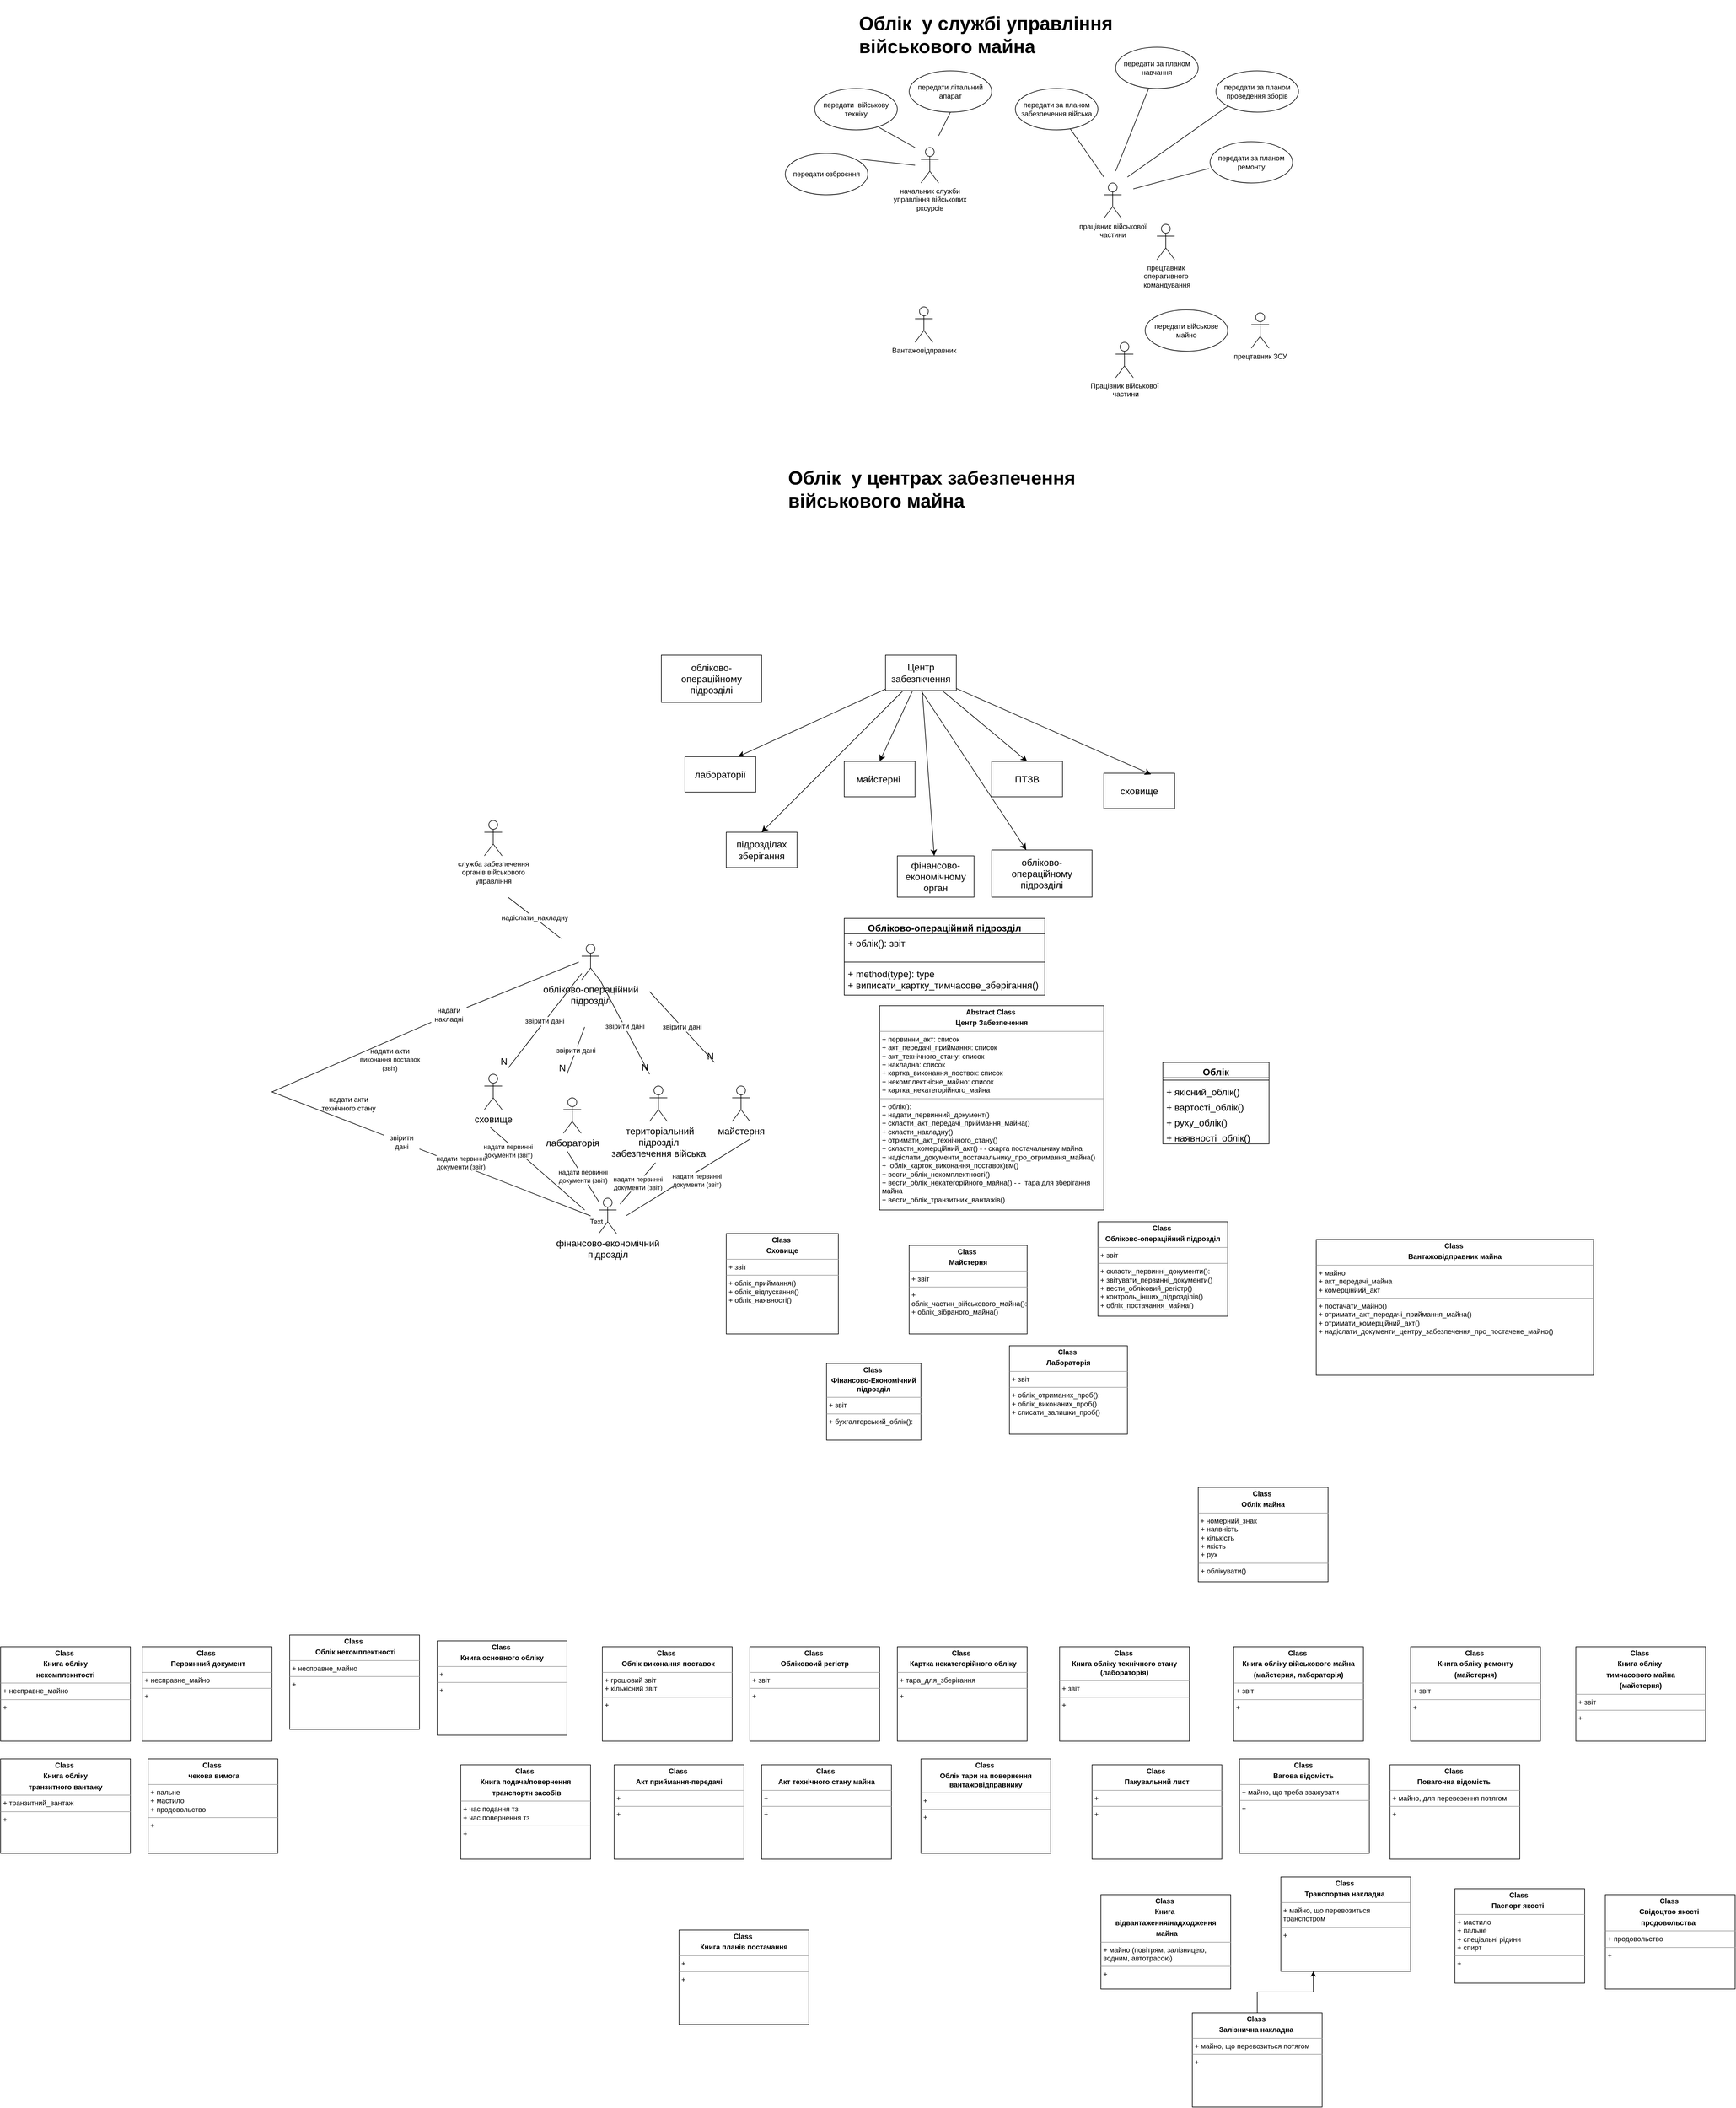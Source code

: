 <mxfile version="22.0.6" type="github">
  <diagram name="Page-1" id="rJfB9M_8x0R6svB4_iCl">
    <mxGraphModel dx="3218" dy="1738" grid="1" gridSize="10" guides="1" tooltips="1" connect="1" arrows="1" fold="1" page="1" pageScale="1" pageWidth="850" pageHeight="1100" math="0" shadow="0">
      <root>
        <mxCell id="0" />
        <mxCell id="1" parent="0" />
        <mxCell id="sNQyNDppOcx34urlBobM-2" value="Вантажовідправник" style="shape=umlActor;verticalLabelPosition=bottom;verticalAlign=top;html=1;" parent="1" vertex="1">
          <mxGeometry x="140" y="490" width="30" height="60" as="geometry" />
        </mxCell>
        <mxCell id="sNQyNDppOcx34urlBobM-3" value="Працівник військової&lt;br&gt;&amp;nbsp;частини" style="shape=umlActor;verticalLabelPosition=bottom;verticalAlign=top;html=1;" parent="1" vertex="1">
          <mxGeometry x="480" y="550" width="30" height="60" as="geometry" />
        </mxCell>
        <mxCell id="sNQyNDppOcx34urlBobM-4" value="прецтавник &lt;br&gt;оперативного&lt;br&gt;&amp;nbsp;командування" style="shape=umlActor;verticalLabelPosition=bottom;verticalAlign=top;html=1;" parent="1" vertex="1">
          <mxGeometry x="550" y="350" width="30" height="60" as="geometry" />
        </mxCell>
        <mxCell id="sNQyNDppOcx34urlBobM-5" value="прецтавник ЗСУ" style="shape=umlActor;verticalLabelPosition=bottom;verticalAlign=top;html=1;" parent="1" vertex="1">
          <mxGeometry x="710" y="500" width="30" height="60" as="geometry" />
        </mxCell>
        <mxCell id="sNQyNDppOcx34urlBobM-10" value="передати військове майно" style="ellipse;whiteSpace=wrap;html=1;" parent="1" vertex="1">
          <mxGeometry x="530" y="495" width="140" height="70" as="geometry" />
        </mxCell>
        <mxCell id="sNQyNDppOcx34urlBobM-23" style="rounded=0;orthogonalLoop=1;jettySize=auto;html=1;endArrow=none;endFill=0;" parent="1" source="sNQyNDppOcx34urlBobM-14" edge="1">
          <mxGeometry relative="1" as="geometry">
            <mxPoint x="460" y="270" as="targetPoint" />
          </mxGeometry>
        </mxCell>
        <mxCell id="sNQyNDppOcx34urlBobM-14" value="передати за планом забезпечення війська" style="ellipse;whiteSpace=wrap;html=1;" parent="1" vertex="1">
          <mxGeometry x="310" y="120" width="140" height="70" as="geometry" />
        </mxCell>
        <mxCell id="sNQyNDppOcx34urlBobM-15" value="начальник служби &lt;br&gt;управління військових&lt;br&gt;&amp;nbsp;рксурсів&amp;nbsp;" style="shape=umlActor;verticalLabelPosition=bottom;verticalAlign=top;html=1;" parent="1" vertex="1">
          <mxGeometry x="150" y="220" width="30" height="60" as="geometry" />
        </mxCell>
        <mxCell id="sNQyNDppOcx34urlBobM-16" value="працівник військової &lt;br&gt;частини" style="shape=umlActor;verticalLabelPosition=bottom;verticalAlign=top;html=1;" parent="1" vertex="1">
          <mxGeometry x="460" y="280" width="30" height="60" as="geometry" />
        </mxCell>
        <mxCell id="sNQyNDppOcx34urlBobM-20" value="передати за планом навчання" style="ellipse;whiteSpace=wrap;html=1;" parent="1" vertex="1">
          <mxGeometry x="480" y="50" width="140" height="70" as="geometry" />
        </mxCell>
        <mxCell id="sNQyNDppOcx34urlBobM-21" value="передати за планом ремонту" style="ellipse;whiteSpace=wrap;html=1;" parent="1" vertex="1">
          <mxGeometry x="640" y="210" width="140" height="70" as="geometry" />
        </mxCell>
        <mxCell id="sNQyNDppOcx34urlBobM-22" value="передати за планом проведення зборів" style="ellipse;whiteSpace=wrap;html=1;" parent="1" vertex="1">
          <mxGeometry x="650" y="90" width="140" height="70" as="geometry" />
        </mxCell>
        <mxCell id="sNQyNDppOcx34urlBobM-24" style="rounded=0;orthogonalLoop=1;jettySize=auto;html=1;endArrow=none;endFill=0;" parent="1" source="sNQyNDppOcx34urlBobM-20" edge="1">
          <mxGeometry relative="1" as="geometry">
            <mxPoint x="480" y="260" as="targetPoint" />
            <mxPoint x="413" y="198" as="sourcePoint" />
          </mxGeometry>
        </mxCell>
        <mxCell id="sNQyNDppOcx34urlBobM-25" style="rounded=0;orthogonalLoop=1;jettySize=auto;html=1;endArrow=none;endFill=0;exitX=0;exitY=1;exitDx=0;exitDy=0;" parent="1" source="sNQyNDppOcx34urlBobM-22" edge="1">
          <mxGeometry relative="1" as="geometry">
            <mxPoint x="500" y="270" as="targetPoint" />
            <mxPoint x="423" y="208" as="sourcePoint" />
          </mxGeometry>
        </mxCell>
        <mxCell id="sNQyNDppOcx34urlBobM-26" style="rounded=0;orthogonalLoop=1;jettySize=auto;html=1;endArrow=none;endFill=0;exitX=-0.014;exitY=0.651;exitDx=0;exitDy=0;exitPerimeter=0;" parent="1" source="sNQyNDppOcx34urlBobM-21" edge="1">
          <mxGeometry relative="1" as="geometry">
            <mxPoint x="510" y="290" as="targetPoint" />
            <mxPoint x="650" y="240" as="sourcePoint" />
          </mxGeometry>
        </mxCell>
        <mxCell id="sNQyNDppOcx34urlBobM-27" value="передати літальний апарат" style="ellipse;whiteSpace=wrap;html=1;" parent="1" vertex="1">
          <mxGeometry x="130" y="90" width="140" height="70" as="geometry" />
        </mxCell>
        <mxCell id="sNQyNDppOcx34urlBobM-28" value="передати озброєння" style="ellipse;whiteSpace=wrap;html=1;" parent="1" vertex="1">
          <mxGeometry x="-80" y="230" width="140" height="70" as="geometry" />
        </mxCell>
        <mxCell id="sNQyNDppOcx34urlBobM-29" value="передати&amp;nbsp; військову техніку" style="ellipse;whiteSpace=wrap;html=1;" parent="1" vertex="1">
          <mxGeometry x="-30" y="120" width="140" height="70" as="geometry" />
        </mxCell>
        <mxCell id="sNQyNDppOcx34urlBobM-30" style="rounded=0;orthogonalLoop=1;jettySize=auto;html=1;endArrow=none;endFill=0;exitX=0.5;exitY=1;exitDx=0;exitDy=0;" parent="1" source="sNQyNDppOcx34urlBobM-27" edge="1">
          <mxGeometry relative="1" as="geometry">
            <mxPoint x="180" y="200" as="targetPoint" />
            <mxPoint x="413" y="198" as="sourcePoint" />
          </mxGeometry>
        </mxCell>
        <mxCell id="sNQyNDppOcx34urlBobM-31" style="rounded=0;orthogonalLoop=1;jettySize=auto;html=1;endArrow=none;endFill=0;exitX=0.774;exitY=0.937;exitDx=0;exitDy=0;exitPerimeter=0;" parent="1" source="sNQyNDppOcx34urlBobM-29" edge="1">
          <mxGeometry relative="1" as="geometry">
            <mxPoint x="140" y="220" as="targetPoint" />
            <mxPoint x="423" y="208" as="sourcePoint" />
          </mxGeometry>
        </mxCell>
        <mxCell id="sNQyNDppOcx34urlBobM-32" style="rounded=0;orthogonalLoop=1;jettySize=auto;html=1;endArrow=none;endFill=0;exitX=0.906;exitY=0.137;exitDx=0;exitDy=0;exitPerimeter=0;" parent="1" source="sNQyNDppOcx34urlBobM-28" edge="1">
          <mxGeometry relative="1" as="geometry">
            <mxPoint x="140" y="250" as="targetPoint" />
            <mxPoint x="413" y="198" as="sourcePoint" />
          </mxGeometry>
        </mxCell>
        <mxCell id="cBnJ-piEGsPkw60Dv5l3-1" value="&lt;h1&gt;&lt;span style=&quot;background-color: initial;&quot;&gt;Облік&amp;nbsp; у службі управління військового майна&lt;/span&gt;&lt;br&gt;&lt;/h1&gt;" style="text;html=1;strokeColor=none;fillColor=none;spacing=5;spacingTop=-20;whiteSpace=wrap;overflow=hidden;rounded=0;fontSize=16;" parent="1" vertex="1">
          <mxGeometry x="40" y="-20" width="540" height="120" as="geometry" />
        </mxCell>
        <mxCell id="cBnJ-piEGsPkw60Dv5l3-2" value="&lt;h1&gt;&lt;span style=&quot;background-color: initial;&quot;&gt;Облік&amp;nbsp; у центрах забезпечення військового майна&lt;/span&gt;&lt;br&gt;&lt;/h1&gt;" style="text;html=1;strokeColor=none;fillColor=none;spacing=5;spacingTop=-20;whiteSpace=wrap;overflow=hidden;rounded=0;fontSize=16;" parent="1" vertex="1">
          <mxGeometry x="-80" y="750" width="540" height="120" as="geometry" />
        </mxCell>
        <mxCell id="cBnJ-piEGsPkw60Dv5l3-15" style="edgeStyle=none;curved=1;rounded=0;orthogonalLoop=1;jettySize=auto;html=1;entryX=0.75;entryY=0;entryDx=0;entryDy=0;fontSize=12;startSize=8;endSize=8;" parent="1" source="cBnJ-piEGsPkw60Dv5l3-4" target="cBnJ-piEGsPkw60Dv5l3-7" edge="1">
          <mxGeometry relative="1" as="geometry" />
        </mxCell>
        <mxCell id="cBnJ-piEGsPkw60Dv5l3-16" style="edgeStyle=none;curved=1;rounded=0;orthogonalLoop=1;jettySize=auto;html=1;entryX=0.5;entryY=0;entryDx=0;entryDy=0;fontSize=12;startSize=8;endSize=8;" parent="1" source="cBnJ-piEGsPkw60Dv5l3-4" target="cBnJ-piEGsPkw60Dv5l3-8" edge="1">
          <mxGeometry relative="1" as="geometry" />
        </mxCell>
        <mxCell id="cBnJ-piEGsPkw60Dv5l3-17" style="edgeStyle=none;curved=1;rounded=0;orthogonalLoop=1;jettySize=auto;html=1;entryX=0.5;entryY=0;entryDx=0;entryDy=0;fontSize=12;startSize=8;endSize=8;" parent="1" source="cBnJ-piEGsPkw60Dv5l3-4" target="cBnJ-piEGsPkw60Dv5l3-11" edge="1">
          <mxGeometry relative="1" as="geometry" />
        </mxCell>
        <mxCell id="cBnJ-piEGsPkw60Dv5l3-19" style="edgeStyle=none;curved=1;rounded=0;orthogonalLoop=1;jettySize=auto;html=1;exitX=0.5;exitY=1;exitDx=0;exitDy=0;fontSize=12;startSize=8;endSize=8;" parent="1" source="cBnJ-piEGsPkw60Dv5l3-4" target="cBnJ-piEGsPkw60Dv5l3-10" edge="1">
          <mxGeometry relative="1" as="geometry" />
        </mxCell>
        <mxCell id="cBnJ-piEGsPkw60Dv5l3-20" style="edgeStyle=none;curved=1;rounded=0;orthogonalLoop=1;jettySize=auto;html=1;fontSize=12;startSize=8;endSize=8;" parent="1" source="cBnJ-piEGsPkw60Dv5l3-4" target="cBnJ-piEGsPkw60Dv5l3-9" edge="1">
          <mxGeometry relative="1" as="geometry" />
        </mxCell>
        <mxCell id="cBnJ-piEGsPkw60Dv5l3-21" style="edgeStyle=none;curved=1;rounded=0;orthogonalLoop=1;jettySize=auto;html=1;entryX=0.5;entryY=0;entryDx=0;entryDy=0;fontSize=12;startSize=8;endSize=8;" parent="1" source="cBnJ-piEGsPkw60Dv5l3-4" target="cBnJ-piEGsPkw60Dv5l3-14" edge="1">
          <mxGeometry relative="1" as="geometry" />
        </mxCell>
        <mxCell id="cBnJ-piEGsPkw60Dv5l3-4" value="Центр забезпкчення" style="rounded=0;whiteSpace=wrap;html=1;fontSize=16;" parent="1" vertex="1">
          <mxGeometry x="90" y="1080" width="120" height="60" as="geometry" />
        </mxCell>
        <mxCell id="cBnJ-piEGsPkw60Dv5l3-5" value="сховище" style="rounded=0;whiteSpace=wrap;html=1;fontSize=16;" parent="1" vertex="1">
          <mxGeometry x="460" y="1280" width="120" height="60" as="geometry" />
        </mxCell>
        <mxCell id="cBnJ-piEGsPkw60Dv5l3-7" value="лабораторії" style="rounded=0;whiteSpace=wrap;html=1;fontSize=16;" parent="1" vertex="1">
          <mxGeometry x="-250" y="1252" width="120" height="60" as="geometry" />
        </mxCell>
        <mxCell id="cBnJ-piEGsPkw60Dv5l3-8" value="майстерні&amp;nbsp;" style="rounded=0;whiteSpace=wrap;html=1;fontSize=16;" parent="1" vertex="1">
          <mxGeometry x="20" y="1260" width="120" height="60" as="geometry" />
        </mxCell>
        <mxCell id="cBnJ-piEGsPkw60Dv5l3-9" value="фінансово-економічному орган" style="rounded=0;whiteSpace=wrap;html=1;fontSize=16;" parent="1" vertex="1">
          <mxGeometry x="110" y="1420" width="130" height="70" as="geometry" />
        </mxCell>
        <mxCell id="cBnJ-piEGsPkw60Dv5l3-10" value="обліково-операційному підрозділі" style="rounded=0;whiteSpace=wrap;html=1;fontSize=16;" parent="1" vertex="1">
          <mxGeometry x="270" y="1410" width="170" height="80" as="geometry" />
        </mxCell>
        <mxCell id="cBnJ-piEGsPkw60Dv5l3-11" value="ПТЗВ" style="rounded=0;whiteSpace=wrap;html=1;fontSize=16;" parent="1" vertex="1">
          <mxGeometry x="270" y="1260" width="120" height="60" as="geometry" />
        </mxCell>
        <mxCell id="cBnJ-piEGsPkw60Dv5l3-14" value="підрозділах зберігання" style="rounded=0;whiteSpace=wrap;html=1;fontSize=16;" parent="1" vertex="1">
          <mxGeometry x="-180" y="1380" width="120" height="60" as="geometry" />
        </mxCell>
        <mxCell id="cBnJ-piEGsPkw60Dv5l3-18" style="edgeStyle=none;curved=1;rounded=0;orthogonalLoop=1;jettySize=auto;html=1;entryX=0.667;entryY=0.033;entryDx=0;entryDy=0;entryPerimeter=0;fontSize=12;startSize=8;endSize=8;" parent="1" source="cBnJ-piEGsPkw60Dv5l3-4" target="cBnJ-piEGsPkw60Dv5l3-5" edge="1">
          <mxGeometry relative="1" as="geometry" />
        </mxCell>
        <mxCell id="cBnJ-piEGsPkw60Dv5l3-22" value="обліково-операційному підрозділі" style="rounded=0;whiteSpace=wrap;html=1;fontSize=16;" parent="1" vertex="1">
          <mxGeometry x="-290" y="1080" width="170" height="80" as="geometry" />
        </mxCell>
        <mxCell id="cBnJ-piEGsPkw60Dv5l3-24" value="обліково-операційний&lt;br&gt;підрозділ" style="shape=umlActor;verticalLabelPosition=bottom;verticalAlign=top;html=1;fontSize=16;" parent="1" vertex="1">
          <mxGeometry x="-425" y="1570" width="30" height="60" as="geometry" />
        </mxCell>
        <mxCell id="cBnJ-piEGsPkw60Dv5l3-26" value="лабораторія" style="shape=umlActor;verticalLabelPosition=bottom;verticalAlign=top;html=1;fontSize=16;" parent="1" vertex="1">
          <mxGeometry x="-456" y="1830" width="30" height="60" as="geometry" />
        </mxCell>
        <mxCell id="cBnJ-piEGsPkw60Dv5l3-27" value="майстерня&lt;br&gt;" style="shape=umlActor;verticalLabelPosition=bottom;verticalAlign=top;html=1;fontSize=16;" parent="1" vertex="1">
          <mxGeometry x="-170" y="1810" width="30" height="60" as="geometry" />
        </mxCell>
        <mxCell id="cBnJ-piEGsPkw60Dv5l3-28" value="сховище&lt;br&gt;" style="shape=umlActor;verticalLabelPosition=bottom;verticalAlign=top;html=1;fontSize=16;" parent="1" vertex="1">
          <mxGeometry x="-590" y="1790" width="30" height="60" as="geometry" />
        </mxCell>
        <mxCell id="cBnJ-piEGsPkw60Dv5l3-29" value="&amp;nbsp;територіальний&lt;br&gt;підрозділ &lt;br&gt;забезпечення війська" style="shape=umlActor;verticalLabelPosition=bottom;verticalAlign=top;html=1;fontSize=16;" parent="1" vertex="1">
          <mxGeometry x="-310" y="1810" width="30" height="60" as="geometry" />
        </mxCell>
        <mxCell id="cBnJ-piEGsPkw60Dv5l3-34" value="звірити дані" style="endArrow=none;html=1;rounded=0;fontSize=12;startSize=8;endSize=8;curved=1;" parent="1" edge="1">
          <mxGeometry relative="1" as="geometry">
            <mxPoint x="-420" y="1710" as="sourcePoint" />
            <mxPoint x="-450" y="1790" as="targetPoint" />
          </mxGeometry>
        </mxCell>
        <mxCell id="cBnJ-piEGsPkw60Dv5l3-35" value="N" style="resizable=0;html=1;whiteSpace=wrap;align=right;verticalAlign=bottom;fontSize=16;" parent="cBnJ-piEGsPkw60Dv5l3-34" connectable="0" vertex="1">
          <mxGeometry x="1" relative="1" as="geometry" />
        </mxCell>
        <mxCell id="cBnJ-piEGsPkw60Dv5l3-37" value="звірити дані" style="endArrow=none;html=1;rounded=0;fontSize=12;startSize=8;endSize=8;curved=1;" parent="1" source="cBnJ-piEGsPkw60Dv5l3-24" edge="1">
          <mxGeometry relative="1" as="geometry">
            <mxPoint x="-410" y="1720" as="sourcePoint" />
            <mxPoint x="-310" y="1790" as="targetPoint" />
          </mxGeometry>
        </mxCell>
        <mxCell id="cBnJ-piEGsPkw60Dv5l3-38" value="N" style="resizable=0;html=1;whiteSpace=wrap;align=right;verticalAlign=bottom;fontSize=16;" parent="cBnJ-piEGsPkw60Dv5l3-37" connectable="0" vertex="1">
          <mxGeometry x="1" relative="1" as="geometry" />
        </mxCell>
        <mxCell id="cBnJ-piEGsPkw60Dv5l3-39" value="звірити дані" style="endArrow=none;html=1;rounded=0;fontSize=12;startSize=8;endSize=8;curved=1;" parent="1" edge="1">
          <mxGeometry relative="1" as="geometry">
            <mxPoint x="-310" y="1650" as="sourcePoint" />
            <mxPoint x="-200" y="1770" as="targetPoint" />
          </mxGeometry>
        </mxCell>
        <mxCell id="cBnJ-piEGsPkw60Dv5l3-40" value="N" style="resizable=0;html=1;whiteSpace=wrap;align=right;verticalAlign=bottom;fontSize=16;" parent="cBnJ-piEGsPkw60Dv5l3-39" connectable="0" vertex="1">
          <mxGeometry x="1" relative="1" as="geometry">
            <mxPoint as="offset" />
          </mxGeometry>
        </mxCell>
        <mxCell id="cBnJ-piEGsPkw60Dv5l3-41" value="звірити дані" style="endArrow=none;html=1;rounded=0;fontSize=12;startSize=8;endSize=8;curved=1;" parent="1" source="cBnJ-piEGsPkw60Dv5l3-24" edge="1">
          <mxGeometry relative="1" as="geometry">
            <mxPoint x="-390" y="1740" as="sourcePoint" />
            <mxPoint x="-550" y="1780" as="targetPoint" />
          </mxGeometry>
        </mxCell>
        <mxCell id="cBnJ-piEGsPkw60Dv5l3-42" value="N" style="resizable=0;html=1;whiteSpace=wrap;align=right;verticalAlign=bottom;fontSize=16;" parent="cBnJ-piEGsPkw60Dv5l3-41" connectable="0" vertex="1">
          <mxGeometry x="1" relative="1" as="geometry" />
        </mxCell>
        <mxCell id="cBnJ-piEGsPkw60Dv5l3-51" value="Обліково-операційний підрозділ" style="swimlane;fontStyle=1;align=center;verticalAlign=top;childLayout=stackLayout;horizontal=1;startSize=26;horizontalStack=0;resizeParent=1;resizeParentMax=0;resizeLast=0;collapsible=1;marginBottom=0;whiteSpace=wrap;html=1;fontSize=16;" parent="1" vertex="1">
          <mxGeometry x="20" y="1526" width="340" height="130" as="geometry" />
        </mxCell>
        <mxCell id="cBnJ-piEGsPkw60Dv5l3-52" value="+ облік(): звіт" style="text;strokeColor=none;fillColor=none;align=left;verticalAlign=top;spacingLeft=4;spacingRight=4;overflow=hidden;rotatable=0;points=[[0,0.5],[1,0.5]];portConstraint=eastwest;whiteSpace=wrap;html=1;fontSize=16;" parent="cBnJ-piEGsPkw60Dv5l3-51" vertex="1">
          <mxGeometry y="26" width="340" height="44" as="geometry" />
        </mxCell>
        <mxCell id="cBnJ-piEGsPkw60Dv5l3-53" value="" style="line;strokeWidth=1;fillColor=none;align=left;verticalAlign=middle;spacingTop=-1;spacingLeft=3;spacingRight=3;rotatable=0;labelPosition=right;points=[];portConstraint=eastwest;strokeColor=inherit;fontSize=16;" parent="cBnJ-piEGsPkw60Dv5l3-51" vertex="1">
          <mxGeometry y="70" width="340" height="8" as="geometry" />
        </mxCell>
        <mxCell id="cBnJ-piEGsPkw60Dv5l3-54" value="+ method(type): type&lt;br&gt;+ виписати_картку_тимчасове_зберігання()" style="text;strokeColor=none;fillColor=none;align=left;verticalAlign=top;spacingLeft=4;spacingRight=4;overflow=hidden;rotatable=0;points=[[0,0.5],[1,0.5]];portConstraint=eastwest;whiteSpace=wrap;html=1;fontSize=16;" parent="cBnJ-piEGsPkw60Dv5l3-51" vertex="1">
          <mxGeometry y="78" width="340" height="52" as="geometry" />
        </mxCell>
        <mxCell id="cBnJ-piEGsPkw60Dv5l3-60" value="Облік" style="swimlane;fontStyle=1;align=center;verticalAlign=top;childLayout=stackLayout;horizontal=1;startSize=26;horizontalStack=0;resizeParent=1;resizeParentMax=0;resizeLast=0;collapsible=1;marginBottom=0;whiteSpace=wrap;html=1;fontSize=16;" parent="1" vertex="1">
          <mxGeometry x="560" y="1770" width="180" height="138" as="geometry" />
        </mxCell>
        <mxCell id="cBnJ-piEGsPkw60Dv5l3-62" value="" style="line;strokeWidth=1;fillColor=none;align=left;verticalAlign=middle;spacingTop=-1;spacingLeft=3;spacingRight=3;rotatable=0;labelPosition=right;points=[];portConstraint=eastwest;strokeColor=inherit;fontSize=16;" parent="cBnJ-piEGsPkw60Dv5l3-60" vertex="1">
          <mxGeometry y="26" width="180" height="8" as="geometry" />
        </mxCell>
        <mxCell id="cBnJ-piEGsPkw60Dv5l3-63" value="+ якісний_облік()" style="text;strokeColor=none;fillColor=none;align=left;verticalAlign=top;spacingLeft=4;spacingRight=4;overflow=hidden;rotatable=0;points=[[0,0.5],[1,0.5]];portConstraint=eastwest;whiteSpace=wrap;html=1;fontSize=16;" parent="cBnJ-piEGsPkw60Dv5l3-60" vertex="1">
          <mxGeometry y="34" width="180" height="26" as="geometry" />
        </mxCell>
        <mxCell id="cBnJ-piEGsPkw60Dv5l3-68" value="+ вартості_облік()&lt;br&gt;" style="text;strokeColor=none;fillColor=none;align=left;verticalAlign=top;spacingLeft=4;spacingRight=4;overflow=hidden;rotatable=0;points=[[0,0.5],[1,0.5]];portConstraint=eastwest;whiteSpace=wrap;html=1;fontSize=16;" parent="cBnJ-piEGsPkw60Dv5l3-60" vertex="1">
          <mxGeometry y="60" width="180" height="26" as="geometry" />
        </mxCell>
        <mxCell id="cBnJ-piEGsPkw60Dv5l3-67" value="+ руху_облік()" style="text;strokeColor=none;fillColor=none;align=left;verticalAlign=top;spacingLeft=4;spacingRight=4;overflow=hidden;rotatable=0;points=[[0,0.5],[1,0.5]];portConstraint=eastwest;whiteSpace=wrap;html=1;fontSize=16;" parent="cBnJ-piEGsPkw60Dv5l3-60" vertex="1">
          <mxGeometry y="86" width="180" height="26" as="geometry" />
        </mxCell>
        <mxCell id="cBnJ-piEGsPkw60Dv5l3-66" value="+ наявності_облік()" style="text;strokeColor=none;fillColor=none;align=left;verticalAlign=top;spacingLeft=4;spacingRight=4;overflow=hidden;rotatable=0;points=[[0,0.5],[1,0.5]];portConstraint=eastwest;whiteSpace=wrap;html=1;fontSize=16;" parent="cBnJ-piEGsPkw60Dv5l3-60" vertex="1">
          <mxGeometry y="112" width="180" height="26" as="geometry" />
        </mxCell>
        <mxCell id="cBnJ-piEGsPkw60Dv5l3-70" value="&lt;p style=&quot;margin:0px;margin-top:4px;text-align:center;&quot;&gt;&lt;b&gt;Abstract Class&amp;nbsp;&lt;/b&gt;&lt;/p&gt;&lt;p style=&quot;margin:0px;margin-top:4px;text-align:center;&quot;&gt;&lt;b&gt;Центр Забезпечення&lt;/b&gt;&lt;/p&gt;&lt;hr size=&quot;1&quot;&gt;&lt;p style=&quot;margin:0px;margin-left:4px;&quot;&gt;+ первинни_акт: список&lt;/p&gt;&lt;p style=&quot;margin:0px;margin-left:4px;&quot;&gt;+ акт_передачі_приймання: список&lt;/p&gt;&lt;p style=&quot;margin:0px;margin-left:4px;&quot;&gt;+ акт_технічного_стану: список&lt;/p&gt;&lt;p style=&quot;margin:0px;margin-left:4px;&quot;&gt;+ накладна: список&lt;/p&gt;&lt;p style=&quot;margin:0px;margin-left:4px;&quot;&gt;+ картка_виконання_поствок: список&lt;/p&gt;&lt;p style=&quot;margin:0px;margin-left:4px;&quot;&gt;+ некомплектнісне_майно: список&lt;/p&gt;&lt;p style=&quot;margin:0px;margin-left:4px;&quot;&gt;+ картка_некатегорійного_майна&lt;/p&gt;&lt;hr size=&quot;1&quot;&gt;&lt;p style=&quot;margin:0px;margin-left:4px;&quot;&gt;+ облік():&amp;nbsp;&lt;/p&gt;&lt;p style=&quot;margin:0px;margin-left:4px;&quot;&gt;+ надати_первинний_документ()&lt;/p&gt;&lt;p style=&quot;margin:0px;margin-left:4px;&quot;&gt;+ скласти_акт_передачі_приймання_майна()&lt;/p&gt;&lt;p style=&quot;margin:0px;margin-left:4px;&quot;&gt;+ скласти_накладну()&lt;/p&gt;&lt;p style=&quot;margin:0px;margin-left:4px;&quot;&gt;+ отримати_акт_технічного_стану()&lt;/p&gt;&lt;p style=&quot;margin:0px;margin-left:4px;&quot;&gt;+ скласти_комерційний_акт() - - скарга постачальнику майна&lt;/p&gt;&lt;p style=&quot;margin:0px;margin-left:4px;&quot;&gt;+ надіслати_документи_постачальнику_про_отримання_майна()&lt;/p&gt;&lt;p style=&quot;margin:0px;margin-left:4px;&quot;&gt;+&amp;nbsp; облік_карток_виконання_поставок)вм()&lt;/p&gt;&lt;p style=&quot;margin:0px;margin-left:4px;&quot;&gt;+ вести_облік_некомплектності()&lt;/p&gt;&lt;p style=&quot;margin:0px;margin-left:4px;&quot;&gt;+ вести_облік_некатегорійного_майна() - -&amp;nbsp; тара для зберігання майна&lt;/p&gt;&lt;p style=&quot;margin:0px;margin-left:4px;&quot;&gt;+ вести_облік_транзитних_вантажів()&lt;/p&gt;" style="verticalAlign=top;align=left;overflow=fill;fontSize=12;fontFamily=Helvetica;html=1;whiteSpace=wrap;" parent="1" vertex="1">
          <mxGeometry x="80" y="1674" width="380" height="346" as="geometry" />
        </mxCell>
        <mxCell id="cBnJ-piEGsPkw60Dv5l3-71" value="&lt;p style=&quot;margin:0px;margin-top:4px;text-align:center;&quot;&gt;&lt;b&gt;Class&amp;nbsp;&lt;/b&gt;&lt;/p&gt;&lt;p style=&quot;margin:0px;margin-top:4px;text-align:center;&quot;&gt;&lt;b&gt;Сховище&lt;/b&gt;&lt;/p&gt;&lt;hr size=&quot;1&quot;&gt;&lt;p style=&quot;margin:0px;margin-left:4px;&quot;&gt;+ звіт&lt;/p&gt;&lt;hr size=&quot;1&quot;&gt;&lt;p style=&quot;margin:0px;margin-left:4px;&quot;&gt;+ облік_приймання()&lt;/p&gt;&lt;p style=&quot;margin:0px;margin-left:4px;&quot;&gt;+ облік_відпускання()&lt;/p&gt;&lt;p style=&quot;margin:0px;margin-left:4px;&quot;&gt;+ облік_наявності()&lt;/p&gt;&lt;p style=&quot;margin:0px;margin-left:4px;&quot;&gt;&lt;br&gt;&lt;/p&gt;" style="verticalAlign=top;align=left;overflow=fill;fontSize=12;fontFamily=Helvetica;html=1;whiteSpace=wrap;" parent="1" vertex="1">
          <mxGeometry x="-180" y="2060" width="190" height="170" as="geometry" />
        </mxCell>
        <mxCell id="cBnJ-piEGsPkw60Dv5l3-73" value="&lt;p style=&quot;margin:0px;margin-top:4px;text-align:center;&quot;&gt;&lt;b&gt;Class&amp;nbsp;&lt;/b&gt;&lt;/p&gt;&lt;p style=&quot;margin:0px;margin-top:4px;text-align:center;&quot;&gt;&lt;b&gt;Обліково-операційний підрозділ&lt;/b&gt;&lt;/p&gt;&lt;hr size=&quot;1&quot;&gt;&lt;p style=&quot;margin:0px;margin-left:4px;&quot;&gt;+ звіт&lt;/p&gt;&lt;hr size=&quot;1&quot;&gt;&lt;p style=&quot;margin:0px;margin-left:4px;&quot;&gt;+ скласти_первинні_документи():&lt;/p&gt;&lt;p style=&quot;margin:0px;margin-left:4px;&quot;&gt;+ звітувати_первинні_документи()&lt;/p&gt;&lt;p style=&quot;margin:0px;margin-left:4px;&quot;&gt;+ вести_обліковий_регістр()&lt;/p&gt;&lt;p style=&quot;margin:0px;margin-left:4px;&quot;&gt;+ контроль_інших_підрозділів()&lt;/p&gt;&lt;p style=&quot;margin:0px;margin-left:4px;&quot;&gt;+ облік_постачання_майна()&lt;/p&gt;" style="verticalAlign=top;align=left;overflow=fill;fontSize=12;fontFamily=Helvetica;html=1;whiteSpace=wrap;" parent="1" vertex="1">
          <mxGeometry x="450" y="2040" width="220" height="160" as="geometry" />
        </mxCell>
        <mxCell id="cBnJ-piEGsPkw60Dv5l3-74" value="&lt;p style=&quot;margin:0px;margin-top:4px;text-align:center;&quot;&gt;&lt;b&gt;Class&amp;nbsp;&lt;/b&gt;&lt;/p&gt;&lt;p style=&quot;margin:0px;margin-top:4px;text-align:center;&quot;&gt;&lt;b&gt;Майстерня&lt;/b&gt;&lt;/p&gt;&lt;hr size=&quot;1&quot;&gt;&lt;p style=&quot;margin:0px;margin-left:4px;&quot;&gt;+ звіт&lt;/p&gt;&lt;hr size=&quot;1&quot;&gt;&lt;p style=&quot;margin:0px;margin-left:4px;&quot;&gt;+ облік_частин_військового_майна():&lt;/p&gt;&lt;p style=&quot;margin:0px;margin-left:4px;&quot;&gt;+ облік_зібраного_майна()&amp;nbsp;&lt;/p&gt;" style="verticalAlign=top;align=left;overflow=fill;fontSize=12;fontFamily=Helvetica;html=1;whiteSpace=wrap;" parent="1" vertex="1">
          <mxGeometry x="130" y="2080" width="200" height="150" as="geometry" />
        </mxCell>
        <mxCell id="kXfQIkeH4Rd3R4F9TOky-1" value="&lt;p style=&quot;margin:0px;margin-top:4px;text-align:center;&quot;&gt;&lt;b&gt;Class&amp;nbsp;&lt;/b&gt;&lt;/p&gt;&lt;p style=&quot;margin:0px;margin-top:4px;text-align:center;&quot;&gt;&lt;b&gt;Фінансово-Економічний підрозділ&lt;/b&gt;&lt;/p&gt;&lt;hr size=&quot;1&quot;&gt;&lt;p style=&quot;margin:0px;margin-left:4px;&quot;&gt;+ звіт&lt;/p&gt;&lt;hr size=&quot;1&quot;&gt;&lt;p style=&quot;margin:0px;margin-left:4px;&quot;&gt;+ бухгалтерський_облік():&amp;nbsp;&lt;/p&gt;" style="verticalAlign=top;align=left;overflow=fill;fontSize=12;fontFamily=Helvetica;html=1;whiteSpace=wrap;" parent="1" vertex="1">
          <mxGeometry x="-10" y="2280" width="160" height="130" as="geometry" />
        </mxCell>
        <mxCell id="kXfQIkeH4Rd3R4F9TOky-2" value="фінансово-економічний &lt;br&gt;підрозділ" style="shape=umlActor;verticalLabelPosition=bottom;verticalAlign=top;html=1;fontSize=16;" parent="1" vertex="1">
          <mxGeometry x="-396" y="2000" width="30" height="60" as="geometry" />
        </mxCell>
        <mxCell id="kXfQIkeH4Rd3R4F9TOky-3" value="надати первинні &lt;br&gt;документи (звіт)" style="endArrow=none;html=1;rounded=0;" parent="1" edge="1">
          <mxGeometry x="-0.54" y="-10" width="50" height="50" relative="1" as="geometry">
            <mxPoint x="-580" y="1880" as="sourcePoint" />
            <mxPoint x="-420" y="2020" as="targetPoint" />
            <mxPoint as="offset" />
          </mxGeometry>
        </mxCell>
        <mxCell id="kXfQIkeH4Rd3R4F9TOky-4" value="надати первинні &lt;br&gt;документи (звіт)" style="endArrow=none;html=1;rounded=0;" parent="1" target="kXfQIkeH4Rd3R4F9TOky-2" edge="1">
          <mxGeometry width="50" height="50" relative="1" as="geometry">
            <mxPoint x="-450" y="1920" as="sourcePoint" />
            <mxPoint x="-520" y="1950" as="targetPoint" />
          </mxGeometry>
        </mxCell>
        <mxCell id="kXfQIkeH4Rd3R4F9TOky-6" value="надати первинні &lt;br&gt;документи (звіт)" style="endArrow=none;html=1;rounded=0;" parent="1" edge="1">
          <mxGeometry width="50" height="50" relative="1" as="geometry">
            <mxPoint x="-300" y="1940" as="sourcePoint" />
            <mxPoint x="-360" y="2010" as="targetPoint" />
          </mxGeometry>
        </mxCell>
        <mxCell id="kXfQIkeH4Rd3R4F9TOky-7" value="надати первинні &lt;br&gt;документи (звіт)" style="endArrow=none;html=1;rounded=0;" parent="1" edge="1">
          <mxGeometry x="-0.082" y="12" width="50" height="50" relative="1" as="geometry">
            <mxPoint x="-140" y="1900" as="sourcePoint" />
            <mxPoint x="-350" y="2030" as="targetPoint" />
            <mxPoint as="offset" />
          </mxGeometry>
        </mxCell>
        <mxCell id="kXfQIkeH4Rd3R4F9TOky-8" value="надати первинні &lt;br&gt;документи (звіт)" style="endArrow=none;html=1;rounded=0;" parent="1" source="XQfr6_O-n4RZYs5f4zl_-12" edge="1">
          <mxGeometry x="-0.527" y="4" width="50" height="50" relative="1" as="geometry">
            <mxPoint x="-430" y="1600" as="sourcePoint" />
            <mxPoint x="-410" y="2030" as="targetPoint" />
            <mxPoint as="offset" />
            <Array as="points" />
          </mxGeometry>
        </mxCell>
        <mxCell id="kXfQIkeH4Rd3R4F9TOky-13" value="&lt;p style=&quot;margin:0px;margin-top:4px;text-align:center;&quot;&gt;&lt;b&gt;Class&amp;nbsp;&lt;/b&gt;&lt;/p&gt;&lt;p style=&quot;margin:0px;margin-top:4px;text-align:center;&quot;&gt;&lt;b&gt;Обліковоий регістр&lt;/b&gt;&lt;/p&gt;&lt;hr size=&quot;1&quot;&gt;&lt;p style=&quot;margin:0px;margin-left:4px;&quot;&gt;+ звіт&lt;/p&gt;&lt;hr size=&quot;1&quot;&gt;&lt;p style=&quot;margin:0px;margin-left:4px;&quot;&gt;&lt;span style=&quot;background-color: initial;&quot;&gt;+&lt;/span&gt;&lt;br&gt;&lt;/p&gt;" style="verticalAlign=top;align=left;overflow=fill;fontSize=12;fontFamily=Helvetica;html=1;whiteSpace=wrap;" parent="1" vertex="1">
          <mxGeometry x="-140" y="2760" width="220" height="160" as="geometry" />
        </mxCell>
        <mxCell id="kXfQIkeH4Rd3R4F9TOky-14" value="&lt;p style=&quot;margin:0px;margin-top:4px;text-align:center;&quot;&gt;&lt;b&gt;Class&amp;nbsp;&lt;/b&gt;&lt;/p&gt;&lt;p style=&quot;margin:0px;margin-top:4px;text-align:center;&quot;&gt;&lt;b&gt;Вантажовідправник майна&lt;/b&gt;&lt;/p&gt;&lt;hr size=&quot;1&quot;&gt;&lt;p style=&quot;margin:0px;margin-left:4px;&quot;&gt;+ майно&lt;/p&gt;&lt;p style=&quot;margin:0px;margin-left:4px;&quot;&gt;+ акт_передачі_майна&lt;/p&gt;&lt;p style=&quot;margin:0px;margin-left:4px;&quot;&gt;+ комерцінйий_акт&lt;/p&gt;&lt;hr size=&quot;1&quot;&gt;&lt;p style=&quot;margin:0px;margin-left:4px;&quot;&gt;+ постачати_майно()&lt;/p&gt;&lt;p style=&quot;margin:0px;margin-left:4px;&quot;&gt;+ отримати_акт_передачі_приймання_майна()&lt;/p&gt;&lt;p style=&quot;margin:0px;margin-left:4px;&quot;&gt;+ отримати_комерційний_акт()&lt;/p&gt;&lt;p style=&quot;margin:0px;margin-left:4px;&quot;&gt;+ надіслати_документи_центру_забезпечення_про_постачене_майно()&lt;/p&gt;&lt;p style=&quot;margin:0px;margin-left:4px;&quot;&gt;&lt;br&gt;&lt;/p&gt;" style="verticalAlign=top;align=left;overflow=fill;fontSize=12;fontFamily=Helvetica;html=1;whiteSpace=wrap;" parent="1" vertex="1">
          <mxGeometry x="820" y="2070" width="470" height="230" as="geometry" />
        </mxCell>
        <mxCell id="kXfQIkeH4Rd3R4F9TOky-17" value="&lt;p style=&quot;margin:0px;margin-top:4px;text-align:center;&quot;&gt;&lt;b&gt;Class&amp;nbsp;&lt;/b&gt;&lt;/p&gt;&lt;p style=&quot;margin:0px;margin-top:4px;text-align:center;&quot;&gt;&lt;b&gt;Облік майна&lt;/b&gt;&lt;/p&gt;&lt;hr size=&quot;1&quot;&gt;&amp;nbsp;+ номерний_знак&lt;br&gt;&lt;p style=&quot;margin:0px;margin-left:4px;&quot;&gt;+ наявність&lt;/p&gt;&lt;p style=&quot;margin:0px;margin-left:4px;&quot;&gt;+ кількість&lt;/p&gt;&lt;p style=&quot;margin:0px;margin-left:4px;&quot;&gt;+ якість&lt;/p&gt;&lt;p style=&quot;margin:0px;margin-left:4px;&quot;&gt;+ рух&lt;/p&gt;&lt;hr size=&quot;1&quot;&gt;&lt;p style=&quot;margin:0px;margin-left:4px;&quot;&gt;&lt;span style=&quot;background-color: initial;&quot;&gt;+ облікувати()&lt;/span&gt;&lt;br&gt;&lt;/p&gt;" style="verticalAlign=top;align=left;overflow=fill;fontSize=12;fontFamily=Helvetica;html=1;whiteSpace=wrap;" parent="1" vertex="1">
          <mxGeometry x="620" y="2490" width="220" height="160" as="geometry" />
        </mxCell>
        <mxCell id="kXfQIkeH4Rd3R4F9TOky-19" value="&lt;p style=&quot;margin:0px;margin-top:4px;text-align:center;&quot;&gt;&lt;b&gt;Class&amp;nbsp;&lt;/b&gt;&lt;/p&gt;&lt;p style=&quot;margin:0px;margin-top:4px;text-align:center;&quot;&gt;&lt;b&gt;Книга основного обліку&lt;/b&gt;&lt;/p&gt;&lt;hr size=&quot;1&quot;&gt;&lt;p style=&quot;margin:0px;margin-left:4px;&quot;&gt;+&amp;nbsp;&lt;/p&gt;&lt;hr size=&quot;1&quot;&gt;&lt;p style=&quot;margin:0px;margin-left:4px;&quot;&gt;&lt;span style=&quot;background-color: initial;&quot;&gt;+&lt;/span&gt;&lt;br&gt;&lt;/p&gt;" style="verticalAlign=top;align=left;overflow=fill;fontSize=12;fontFamily=Helvetica;html=1;whiteSpace=wrap;" parent="1" vertex="1">
          <mxGeometry x="-670" y="2750" width="220" height="160" as="geometry" />
        </mxCell>
        <mxCell id="kXfQIkeH4Rd3R4F9TOky-20" value="&lt;p style=&quot;margin:0px;margin-top:4px;text-align:center;&quot;&gt;&lt;b&gt;Class&amp;nbsp;&lt;/b&gt;&lt;/p&gt;&lt;p style=&quot;margin:0px;margin-top:4px;text-align:center;&quot;&gt;&lt;b&gt;Книга обліку військового майна&lt;/b&gt;&lt;/p&gt;&lt;p style=&quot;margin:0px;margin-top:4px;text-align:center;&quot;&gt;&lt;b&gt;(майстерня, лабораторія)&lt;/b&gt;&lt;/p&gt;&lt;hr size=&quot;1&quot;&gt;&lt;p style=&quot;margin:0px;margin-left:4px;&quot;&gt;+ звіт&lt;/p&gt;&lt;hr size=&quot;1&quot;&gt;&lt;p style=&quot;margin:0px;margin-left:4px;&quot;&gt;&lt;span style=&quot;background-color: initial;&quot;&gt;+&lt;/span&gt;&lt;br&gt;&lt;/p&gt;" style="verticalAlign=top;align=left;overflow=fill;fontSize=12;fontFamily=Helvetica;html=1;whiteSpace=wrap;" parent="1" vertex="1">
          <mxGeometry x="680" y="2760" width="220" height="160" as="geometry" />
        </mxCell>
        <mxCell id="kXfQIkeH4Rd3R4F9TOky-21" value="&lt;p style=&quot;margin:0px;margin-top:4px;text-align:center;&quot;&gt;&lt;b&gt;Class&amp;nbsp;&lt;/b&gt;&lt;/p&gt;&lt;p style=&quot;margin:0px;margin-top:4px;text-align:center;&quot;&gt;&lt;b&gt;Книга обліку ремонту&lt;/b&gt;&lt;/p&gt;&lt;p style=&quot;margin:0px;margin-top:4px;text-align:center;&quot;&gt;&lt;b&gt;(майстерня)&lt;/b&gt;&lt;/p&gt;&lt;hr size=&quot;1&quot;&gt;&lt;p style=&quot;margin:0px;margin-left:4px;&quot;&gt;+ звіт&lt;/p&gt;&lt;hr size=&quot;1&quot;&gt;&lt;p style=&quot;margin:0px;margin-left:4px;&quot;&gt;&lt;span style=&quot;background-color: initial;&quot;&gt;+&lt;/span&gt;&lt;br&gt;&lt;/p&gt;" style="verticalAlign=top;align=left;overflow=fill;fontSize=12;fontFamily=Helvetica;html=1;whiteSpace=wrap;" parent="1" vertex="1">
          <mxGeometry x="980" y="2760" width="220" height="160" as="geometry" />
        </mxCell>
        <mxCell id="kXfQIkeH4Rd3R4F9TOky-22" value="&lt;p style=&quot;margin:0px;margin-top:4px;text-align:center;&quot;&gt;&lt;b&gt;Class&amp;nbsp;&lt;/b&gt;&lt;/p&gt;&lt;p style=&quot;margin:0px;margin-top:4px;text-align:center;&quot;&gt;&lt;b&gt;Книга обліку&amp;nbsp;&lt;/b&gt;&lt;/p&gt;&lt;p style=&quot;margin:0px;margin-top:4px;text-align:center;&quot;&gt;&lt;b&gt;тимчасового майна&lt;/b&gt;&lt;/p&gt;&lt;p style=&quot;margin:0px;margin-top:4px;text-align:center;&quot;&gt;&lt;b&gt;(майстерня)&lt;/b&gt;&lt;/p&gt;&lt;hr size=&quot;1&quot;&gt;&lt;p style=&quot;margin:0px;margin-left:4px;&quot;&gt;+ звіт&lt;/p&gt;&lt;hr size=&quot;1&quot;&gt;&lt;p style=&quot;margin:0px;margin-left:4px;&quot;&gt;&lt;span style=&quot;background-color: initial;&quot;&gt;+&lt;/span&gt;&lt;br&gt;&lt;/p&gt;" style="verticalAlign=top;align=left;overflow=fill;fontSize=12;fontFamily=Helvetica;html=1;whiteSpace=wrap;" parent="1" vertex="1">
          <mxGeometry x="1260" y="2760" width="220" height="160" as="geometry" />
        </mxCell>
        <mxCell id="kXfQIkeH4Rd3R4F9TOky-25" value="&lt;p style=&quot;margin:0px;margin-top:4px;text-align:center;&quot;&gt;&lt;b&gt;Class&amp;nbsp;&lt;/b&gt;&lt;/p&gt;&lt;p style=&quot;margin:0px;margin-top:4px;text-align:center;&quot;&gt;&lt;b&gt;Книга обліку технічного стану (лабораторія)&lt;/b&gt;&lt;/p&gt;&lt;hr size=&quot;1&quot;&gt;&lt;p style=&quot;margin:0px;margin-left:4px;&quot;&gt;+ звіт&lt;/p&gt;&lt;hr size=&quot;1&quot;&gt;&lt;p style=&quot;margin:0px;margin-left:4px;&quot;&gt;&lt;span style=&quot;background-color: initial;&quot;&gt;+&lt;/span&gt;&lt;br&gt;&lt;/p&gt;" style="verticalAlign=top;align=left;overflow=fill;fontSize=12;fontFamily=Helvetica;html=1;whiteSpace=wrap;" parent="1" vertex="1">
          <mxGeometry x="385" y="2760" width="220" height="160" as="geometry" />
        </mxCell>
        <mxCell id="XQfr6_O-n4RZYs5f4zl_-1" value="&lt;p style=&quot;margin:0px;margin-top:4px;text-align:center;&quot;&gt;&lt;b&gt;Class&amp;nbsp;&lt;/b&gt;&lt;/p&gt;&lt;p style=&quot;margin:0px;margin-top:4px;text-align:center;&quot;&gt;&lt;b&gt;Лабораторія&lt;/b&gt;&lt;/p&gt;&lt;hr size=&quot;1&quot;&gt;&lt;p style=&quot;margin:0px;margin-left:4px;&quot;&gt;+ звіт&lt;/p&gt;&lt;hr size=&quot;1&quot;&gt;&lt;p style=&quot;margin:0px;margin-left:4px;&quot;&gt;+ облік_отриманих_проб():&lt;/p&gt;&lt;p style=&quot;margin:0px;margin-left:4px;&quot;&gt;+ облік_виконаних_проб()&amp;nbsp;&lt;/p&gt;&lt;p style=&quot;margin:0px;margin-left:4px;&quot;&gt;+ списати_залишки_проб()&lt;/p&gt;" style="verticalAlign=top;align=left;overflow=fill;fontSize=12;fontFamily=Helvetica;html=1;whiteSpace=wrap;" parent="1" vertex="1">
          <mxGeometry x="300" y="2250" width="200" height="150" as="geometry" />
        </mxCell>
        <mxCell id="XQfr6_O-n4RZYs5f4zl_-2" value="&lt;p style=&quot;margin:0px;margin-top:4px;text-align:center;&quot;&gt;&lt;b&gt;Class&amp;nbsp;&lt;/b&gt;&lt;/p&gt;&lt;p style=&quot;margin:0px;margin-top:4px;text-align:center;&quot;&gt;&lt;b&gt;&amp;nbsp;Облік виконання поставок&lt;/b&gt;&lt;/p&gt;&lt;hr size=&quot;1&quot;&gt;&lt;p style=&quot;margin:0px;margin-left:4px;&quot;&gt;+ грошовий звіт&lt;/p&gt;&lt;p style=&quot;margin:0px;margin-left:4px;&quot;&gt;+ кількісний звіт&lt;/p&gt;&lt;hr size=&quot;1&quot;&gt;&lt;p style=&quot;margin:0px;margin-left:4px;&quot;&gt;&lt;span style=&quot;background-color: initial;&quot;&gt;+&lt;/span&gt;&lt;br&gt;&lt;/p&gt;" style="verticalAlign=top;align=left;overflow=fill;fontSize=12;fontFamily=Helvetica;html=1;whiteSpace=wrap;" parent="1" vertex="1">
          <mxGeometry x="-390" y="2760" width="220" height="160" as="geometry" />
        </mxCell>
        <mxCell id="XQfr6_O-n4RZYs5f4zl_-3" value="&lt;p style=&quot;margin:0px;margin-top:4px;text-align:center;&quot;&gt;&lt;b&gt;Class&amp;nbsp;&lt;/b&gt;&lt;/p&gt;&lt;p style=&quot;margin:0px;margin-top:4px;text-align:center;&quot;&gt;&lt;b&gt;&amp;nbsp;Облік некомплектності&lt;/b&gt;&lt;/p&gt;&lt;hr size=&quot;1&quot;&gt;&lt;p style=&quot;margin:0px;margin-left:4px;&quot;&gt;+ несправне_майно&lt;br&gt;&lt;/p&gt;&lt;hr size=&quot;1&quot;&gt;&lt;p style=&quot;margin:0px;margin-left:4px;&quot;&gt;&lt;span style=&quot;background-color: initial;&quot;&gt;+&lt;/span&gt;&lt;br&gt;&lt;/p&gt;" style="verticalAlign=top;align=left;overflow=fill;fontSize=12;fontFamily=Helvetica;html=1;whiteSpace=wrap;" parent="1" vertex="1">
          <mxGeometry x="-920" y="2740" width="220" height="160" as="geometry" />
        </mxCell>
        <mxCell id="XQfr6_O-n4RZYs5f4zl_-5" value="надати акти технічного стану" style="text;html=1;strokeColor=none;fillColor=none;align=center;verticalAlign=middle;whiteSpace=wrap;rounded=0;" parent="1" vertex="1">
          <mxGeometry x="-870" y="1825" width="100" height="30" as="geometry" />
        </mxCell>
        <mxCell id="XQfr6_O-n4RZYs5f4zl_-7" value="" style="endArrow=none;html=1;rounded=0;" parent="1" target="XQfr6_O-n4RZYs5f4zl_-8" edge="1">
          <mxGeometry x="-0.461" y="11" width="50" height="50" relative="1" as="geometry">
            <mxPoint x="-430" y="1600" as="sourcePoint" />
            <mxPoint x="-410" y="2030" as="targetPoint" />
            <mxPoint as="offset" />
            <Array as="points" />
          </mxGeometry>
        </mxCell>
        <mxCell id="XQfr6_O-n4RZYs5f4zl_-8" value="надати накладні" style="text;html=1;strokeColor=none;fillColor=none;align=center;verticalAlign=middle;whiteSpace=wrap;rounded=0;" parent="1" vertex="1">
          <mxGeometry x="-680" y="1674" width="60" height="30" as="geometry" />
        </mxCell>
        <mxCell id="XQfr6_O-n4RZYs5f4zl_-9" value="надати акти&lt;br style=&quot;border-color: var(--border-color); font-size: 11px;&quot;&gt;&lt;span style=&quot;font-size: 11px; background-color: rgb(255, 255, 255);&quot;&gt;виконання поставок&lt;/span&gt;&lt;br style=&quot;border-color: var(--border-color); font-size: 11px;&quot;&gt;&lt;span style=&quot;font-size: 11px; background-color: rgb(255, 255, 255);&quot;&gt;(звіт)&lt;/span&gt;" style="text;html=1;strokeColor=none;fillColor=none;align=center;verticalAlign=middle;whiteSpace=wrap;rounded=0;" parent="1" vertex="1">
          <mxGeometry x="-830" y="1750" width="160" height="30" as="geometry" />
        </mxCell>
        <mxCell id="XQfr6_O-n4RZYs5f4zl_-10" value="Text" style="text;html=1;strokeColor=none;fillColor=none;align=center;verticalAlign=middle;whiteSpace=wrap;rounded=0;" parent="1" vertex="1">
          <mxGeometry x="-430" y="2025" width="60" height="30" as="geometry" />
        </mxCell>
        <mxCell id="XQfr6_O-n4RZYs5f4zl_-11" value="" style="endArrow=none;html=1;rounded=0;" parent="1" source="XQfr6_O-n4RZYs5f4zl_-8" target="XQfr6_O-n4RZYs5f4zl_-12" edge="1">
          <mxGeometry x="-0.726" width="50" height="50" relative="1" as="geometry">
            <mxPoint x="-680" y="1702" as="sourcePoint" />
            <mxPoint x="-410" y="2030" as="targetPoint" />
            <mxPoint as="offset" />
            <Array as="points">
              <mxPoint x="-950" y="1820" />
            </Array>
          </mxGeometry>
        </mxCell>
        <mxCell id="XQfr6_O-n4RZYs5f4zl_-12" value="звірити дані" style="text;html=1;strokeColor=none;fillColor=none;align=center;verticalAlign=middle;whiteSpace=wrap;rounded=0;" parent="1" vertex="1">
          <mxGeometry x="-760" y="1890" width="60" height="30" as="geometry" />
        </mxCell>
        <mxCell id="XQfr6_O-n4RZYs5f4zl_-14" value="служба забезпечення &lt;br&gt;органів військового &lt;br&gt;управління" style="shape=umlActor;verticalLabelPosition=bottom;verticalAlign=top;html=1;outlineConnect=0;" parent="1" vertex="1">
          <mxGeometry x="-590" y="1360" width="30" height="60" as="geometry" />
        </mxCell>
        <mxCell id="XQfr6_O-n4RZYs5f4zl_-15" value="надіслати_накладну" style="endArrow=none;html=1;rounded=0;fontSize=12;startSize=8;endSize=8;curved=1;" parent="1" edge="1">
          <mxGeometry relative="1" as="geometry">
            <mxPoint x="-460" y="1560" as="sourcePoint" />
            <mxPoint x="-550" y="1490" as="targetPoint" />
          </mxGeometry>
        </mxCell>
        <mxCell id="XQfr6_O-n4RZYs5f4zl_-16" value="" style="resizable=0;html=1;whiteSpace=wrap;align=right;verticalAlign=bottom;fontSize=16;" parent="XQfr6_O-n4RZYs5f4zl_-15" connectable="0" vertex="1">
          <mxGeometry x="1" relative="1" as="geometry">
            <mxPoint as="offset" />
          </mxGeometry>
        </mxCell>
        <mxCell id="XQfr6_O-n4RZYs5f4zl_-19" value="&lt;p style=&quot;margin:0px;margin-top:4px;text-align:center;&quot;&gt;&lt;b&gt;Class&amp;nbsp;&lt;/b&gt;&lt;/p&gt;&lt;p style=&quot;margin:0px;margin-top:4px;text-align:center;&quot;&gt;&lt;b&gt;&amp;nbsp;Картка некатегорійного обліку&lt;/b&gt;&lt;/p&gt;&lt;hr size=&quot;1&quot;&gt;&lt;p style=&quot;margin:0px;margin-left:4px;&quot;&gt;+ тара_для_зберігання&lt;br&gt;&lt;/p&gt;&lt;hr size=&quot;1&quot;&gt;&lt;p style=&quot;margin:0px;margin-left:4px;&quot;&gt;&lt;span style=&quot;background-color: initial;&quot;&gt;+&lt;/span&gt;&lt;br&gt;&lt;/p&gt;" style="verticalAlign=top;align=left;overflow=fill;fontSize=12;fontFamily=Helvetica;html=1;whiteSpace=wrap;" parent="1" vertex="1">
          <mxGeometry x="110" y="2760" width="220" height="160" as="geometry" />
        </mxCell>
        <mxCell id="XQfr6_O-n4RZYs5f4zl_-20" value="&lt;p style=&quot;margin:0px;margin-top:4px;text-align:center;&quot;&gt;&lt;b&gt;Class&amp;nbsp;&lt;/b&gt;&lt;/p&gt;&lt;p style=&quot;margin:0px;margin-top:4px;text-align:center;&quot;&gt;&lt;b&gt;&amp;nbsp;Первинний документ&lt;/b&gt;&lt;/p&gt;&lt;hr size=&quot;1&quot;&gt;&lt;p style=&quot;margin:0px;margin-left:4px;&quot;&gt;+ несправне_майно&lt;br&gt;&lt;/p&gt;&lt;hr size=&quot;1&quot;&gt;&lt;p style=&quot;margin:0px;margin-left:4px;&quot;&gt;&lt;span style=&quot;background-color: initial;&quot;&gt;+&lt;/span&gt;&lt;br&gt;&lt;/p&gt;" style="verticalAlign=top;align=left;overflow=fill;fontSize=12;fontFamily=Helvetica;html=1;whiteSpace=wrap;" parent="1" vertex="1">
          <mxGeometry x="-1170" y="2760" width="220" height="160" as="geometry" />
        </mxCell>
        <mxCell id="XQfr6_O-n4RZYs5f4zl_-21" value="&lt;p style=&quot;margin:0px;margin-top:4px;text-align:center;&quot;&gt;&lt;b&gt;Class&amp;nbsp;&lt;/b&gt;&lt;/p&gt;&lt;p style=&quot;margin:0px;margin-top:4px;text-align:center;&quot;&gt;&lt;b&gt;&amp;nbsp;Книга обліку&amp;nbsp;&lt;/b&gt;&lt;/p&gt;&lt;p style=&quot;margin:0px;margin-top:4px;text-align:center;&quot;&gt;&lt;b style=&quot;background-color: initial;&quot;&gt;некомплекнтості&lt;/b&gt;&lt;/p&gt;&lt;hr size=&quot;1&quot;&gt;&lt;p style=&quot;margin:0px;margin-left:4px;&quot;&gt;+ несправне_майно&lt;br&gt;&lt;/p&gt;&lt;hr size=&quot;1&quot;&gt;&lt;p style=&quot;margin:0px;margin-left:4px;&quot;&gt;&lt;span style=&quot;background-color: initial;&quot;&gt;+&lt;/span&gt;&lt;br&gt;&lt;/p&gt;" style="verticalAlign=top;align=left;overflow=fill;fontSize=12;fontFamily=Helvetica;html=1;whiteSpace=wrap;" parent="1" vertex="1">
          <mxGeometry x="-1410" y="2760" width="220" height="160" as="geometry" />
        </mxCell>
        <mxCell id="XQfr6_O-n4RZYs5f4zl_-22" value="&lt;p style=&quot;margin:0px;margin-top:4px;text-align:center;&quot;&gt;&lt;b&gt;Class&amp;nbsp;&lt;/b&gt;&lt;/p&gt;&lt;p style=&quot;margin:0px;margin-top:4px;text-align:center;&quot;&gt;&lt;b&gt;&amp;nbsp;Книга обліку&amp;nbsp;&lt;/b&gt;&lt;/p&gt;&lt;p style=&quot;margin:0px;margin-top:4px;text-align:center;&quot;&gt;&lt;b&gt;транзитного вантажу&lt;/b&gt;&lt;/p&gt;&lt;hr size=&quot;1&quot;&gt;&lt;p style=&quot;margin:0px;margin-left:4px;&quot;&gt;+ транзитний_вантаж&lt;br&gt;&lt;/p&gt;&lt;hr size=&quot;1&quot;&gt;&lt;p style=&quot;margin:0px;margin-left:4px;&quot;&gt;&lt;span style=&quot;background-color: initial;&quot;&gt;+&lt;/span&gt;&lt;br&gt;&lt;/p&gt;" style="verticalAlign=top;align=left;overflow=fill;fontSize=12;fontFamily=Helvetica;html=1;whiteSpace=wrap;" parent="1" vertex="1">
          <mxGeometry x="-1410" y="2950" width="220" height="160" as="geometry" />
        </mxCell>
        <mxCell id="XQfr6_O-n4RZYs5f4zl_-23" value="&lt;p style=&quot;margin:0px;margin-top:4px;text-align:center;&quot;&gt;&lt;b&gt;Class&amp;nbsp;&lt;/b&gt;&lt;/p&gt;&lt;p style=&quot;margin:0px;margin-top:4px;text-align:center;&quot;&gt;&lt;b&gt;&amp;nbsp;чекова вимога&lt;/b&gt;&lt;/p&gt;&lt;hr size=&quot;1&quot;&gt;&lt;p style=&quot;margin:0px;margin-left:4px;&quot;&gt;+ пальне&lt;br&gt;&lt;/p&gt;&lt;p style=&quot;margin:0px;margin-left:4px;&quot;&gt;+ мастило&lt;/p&gt;&lt;p style=&quot;margin:0px;margin-left:4px;&quot;&gt;+ продовольство&lt;/p&gt;&lt;hr size=&quot;1&quot;&gt;&lt;p style=&quot;margin:0px;margin-left:4px;&quot;&gt;&lt;span style=&quot;background-color: initial;&quot;&gt;+&lt;/span&gt;&lt;br&gt;&lt;/p&gt;" style="verticalAlign=top;align=left;overflow=fill;fontSize=12;fontFamily=Helvetica;html=1;whiteSpace=wrap;" parent="1" vertex="1">
          <mxGeometry x="-1160" y="2950" width="220" height="160" as="geometry" />
        </mxCell>
        <mxCell id="1a7uCx03TcG3HgP5v-X1-1" value="&lt;p style=&quot;margin:0px;margin-top:4px;text-align:center;&quot;&gt;&lt;b&gt;Class&amp;nbsp;&lt;/b&gt;&lt;/p&gt;&lt;p style=&quot;margin:0px;margin-top:4px;text-align:center;&quot;&gt;&lt;b&gt;&amp;nbsp;Книга&amp;nbsp;&amp;nbsp;&lt;/b&gt;&lt;/p&gt;&lt;p style=&quot;margin:0px;margin-top:4px;text-align:center;&quot;&gt;&lt;b&gt;відвантаження/надходження&lt;/b&gt;&lt;/p&gt;&lt;p style=&quot;margin:0px;margin-top:4px;text-align:center;&quot;&gt;&lt;b&gt;&amp;nbsp;майна&lt;/b&gt;&lt;/p&gt;&lt;hr size=&quot;1&quot;&gt;&lt;p style=&quot;margin:0px;margin-left:4px;&quot;&gt;+ майно (повітрям, залізницею, водним, автотрасою)&lt;br&gt;&lt;/p&gt;&lt;hr size=&quot;1&quot;&gt;&lt;p style=&quot;margin:0px;margin-left:4px;&quot;&gt;&lt;span style=&quot;background-color: initial;&quot;&gt;+&lt;/span&gt;&lt;br&gt;&lt;/p&gt;" style="verticalAlign=top;align=left;overflow=fill;fontSize=12;fontFamily=Helvetica;html=1;whiteSpace=wrap;" parent="1" vertex="1">
          <mxGeometry x="455" y="3180" width="220" height="160" as="geometry" />
        </mxCell>
        <mxCell id="1a7uCx03TcG3HgP5v-X1-2" value="&lt;p style=&quot;margin:0px;margin-top:4px;text-align:center;&quot;&gt;&lt;b&gt;Class&amp;nbsp;&lt;/b&gt;&lt;/p&gt;&lt;p style=&quot;margin:0px;margin-top:4px;text-align:center;&quot;&gt;&lt;b&gt;&amp;nbsp;Книга подача/повернення&amp;nbsp;&lt;/b&gt;&lt;/p&gt;&lt;p style=&quot;margin:0px;margin-top:4px;text-align:center;&quot;&gt;&lt;b&gt;&amp;nbsp;транспортн засобів&lt;/b&gt;&lt;/p&gt;&lt;hr size=&quot;1&quot;&gt;&lt;p style=&quot;margin:0px;margin-left:4px;&quot;&gt;+ час подання тз&lt;br&gt;&lt;/p&gt;&lt;p style=&quot;margin:0px;margin-left:4px;&quot;&gt;+ час повернення тз&lt;/p&gt;&lt;hr size=&quot;1&quot;&gt;&lt;p style=&quot;margin:0px;margin-left:4px;&quot;&gt;&lt;span style=&quot;background-color: initial;&quot;&gt;+&lt;/span&gt;&lt;br&gt;&lt;/p&gt;" style="verticalAlign=top;align=left;overflow=fill;fontSize=12;fontFamily=Helvetica;html=1;whiteSpace=wrap;" parent="1" vertex="1">
          <mxGeometry x="-630" y="2960" width="220" height="160" as="geometry" />
        </mxCell>
        <mxCell id="1a7uCx03TcG3HgP5v-X1-3" value="&lt;p style=&quot;margin:0px;margin-top:4px;text-align:center;&quot;&gt;&lt;b&gt;Class&amp;nbsp;&lt;/b&gt;&lt;/p&gt;&lt;p style=&quot;margin:0px;margin-top:4px;text-align:center;&quot;&gt;&lt;b&gt;Акт приймання-передачі&lt;/b&gt;&lt;/p&gt;&lt;hr size=&quot;1&quot;&gt;&lt;p style=&quot;margin:0px;margin-left:4px;&quot;&gt;&lt;span style=&quot;background-color: initial;&quot;&gt;+&amp;nbsp;&lt;/span&gt;&lt;br&gt;&lt;/p&gt;&lt;hr size=&quot;1&quot;&gt;&lt;p style=&quot;margin:0px;margin-left:4px;&quot;&gt;&lt;span style=&quot;background-color: initial;&quot;&gt;+&lt;/span&gt;&lt;br&gt;&lt;/p&gt;" style="verticalAlign=top;align=left;overflow=fill;fontSize=12;fontFamily=Helvetica;html=1;whiteSpace=wrap;" parent="1" vertex="1">
          <mxGeometry x="-370" y="2960" width="220" height="160" as="geometry" />
        </mxCell>
        <mxCell id="1a7uCx03TcG3HgP5v-X1-4" value="&lt;p style=&quot;margin:0px;margin-top:4px;text-align:center;&quot;&gt;&lt;b&gt;Class&amp;nbsp;&lt;/b&gt;&lt;/p&gt;&lt;p style=&quot;margin:0px;margin-top:4px;text-align:center;&quot;&gt;&lt;b&gt;Акт технічного стану майна&lt;/b&gt;&lt;/p&gt;&lt;hr size=&quot;1&quot;&gt;&lt;p style=&quot;margin:0px;margin-left:4px;&quot;&gt;&lt;span style=&quot;background-color: initial;&quot;&gt;+&amp;nbsp;&lt;/span&gt;&lt;br&gt;&lt;/p&gt;&lt;hr size=&quot;1&quot;&gt;&lt;p style=&quot;margin:0px;margin-left:4px;&quot;&gt;&lt;span style=&quot;background-color: initial;&quot;&gt;+&lt;/span&gt;&lt;br&gt;&lt;/p&gt;" style="verticalAlign=top;align=left;overflow=fill;fontSize=12;fontFamily=Helvetica;html=1;whiteSpace=wrap;" parent="1" vertex="1">
          <mxGeometry x="-120" y="2960" width="220" height="160" as="geometry" />
        </mxCell>
        <mxCell id="9s07hOpVPCU2o88LgdL6-1" value="&lt;p style=&quot;margin:0px;margin-top:4px;text-align:center;&quot;&gt;&lt;b&gt;Class&amp;nbsp;&lt;/b&gt;&lt;/p&gt;&lt;p style=&quot;margin:0px;margin-top:4px;text-align:center;&quot;&gt;&lt;b&gt;Облік тари на повернення вантажовідправнику&lt;/b&gt;&lt;/p&gt;&lt;hr size=&quot;1&quot;&gt;&lt;p style=&quot;margin:0px;margin-left:4px;&quot;&gt;&lt;span style=&quot;background-color: initial;&quot;&gt;+&amp;nbsp;&lt;/span&gt;&lt;br&gt;&lt;/p&gt;&lt;hr size=&quot;1&quot;&gt;&lt;p style=&quot;margin:0px;margin-left:4px;&quot;&gt;&lt;span style=&quot;background-color: initial;&quot;&gt;+&lt;/span&gt;&lt;br&gt;&lt;/p&gt;" style="verticalAlign=top;align=left;overflow=fill;fontSize=12;fontFamily=Helvetica;html=1;whiteSpace=wrap;" vertex="1" parent="1">
          <mxGeometry x="150" y="2950" width="220" height="160" as="geometry" />
        </mxCell>
        <mxCell id="9s07hOpVPCU2o88LgdL6-2" value="&lt;p style=&quot;margin:0px;margin-top:4px;text-align:center;&quot;&gt;&lt;b&gt;Class&amp;nbsp;&lt;/b&gt;&lt;/p&gt;&lt;p style=&quot;margin:0px;margin-top:4px;text-align:center;&quot;&gt;&lt;b&gt;Пакувальний лист&lt;/b&gt;&lt;/p&gt;&lt;hr size=&quot;1&quot;&gt;&lt;p style=&quot;margin:0px;margin-left:4px;&quot;&gt;&lt;span style=&quot;background-color: initial;&quot;&gt;+&amp;nbsp;&lt;/span&gt;&lt;br&gt;&lt;/p&gt;&lt;hr size=&quot;1&quot;&gt;&lt;p style=&quot;margin:0px;margin-left:4px;&quot;&gt;&lt;span style=&quot;background-color: initial;&quot;&gt;+&lt;/span&gt;&lt;br&gt;&lt;/p&gt;" style="verticalAlign=top;align=left;overflow=fill;fontSize=12;fontFamily=Helvetica;html=1;whiteSpace=wrap;" vertex="1" parent="1">
          <mxGeometry x="440" y="2960" width="220" height="160" as="geometry" />
        </mxCell>
        <mxCell id="9s07hOpVPCU2o88LgdL6-3" value="&lt;p style=&quot;margin:0px;margin-top:4px;text-align:center;&quot;&gt;&lt;b&gt;Class&amp;nbsp;&lt;/b&gt;&lt;/p&gt;&lt;p style=&quot;margin:0px;margin-top:4px;text-align:center;&quot;&gt;&lt;b&gt;Вагова відомість&amp;nbsp;&lt;/b&gt;&lt;/p&gt;&lt;hr size=&quot;1&quot;&gt;&lt;p style=&quot;margin:0px;margin-left:4px;&quot;&gt;&lt;span style=&quot;background-color: initial;&quot;&gt;+ майно, що треба зважувати&lt;/span&gt;&lt;br&gt;&lt;/p&gt;&lt;hr size=&quot;1&quot;&gt;&lt;p style=&quot;margin:0px;margin-left:4px;&quot;&gt;&lt;span style=&quot;background-color: initial;&quot;&gt;+&lt;/span&gt;&lt;br&gt;&lt;/p&gt;" style="verticalAlign=top;align=left;overflow=fill;fontSize=12;fontFamily=Helvetica;html=1;whiteSpace=wrap;" vertex="1" parent="1">
          <mxGeometry x="690" y="2950" width="220" height="160" as="geometry" />
        </mxCell>
        <mxCell id="9s07hOpVPCU2o88LgdL6-5" value="&lt;p style=&quot;margin:0px;margin-top:4px;text-align:center;&quot;&gt;&lt;b&gt;Class&amp;nbsp;&lt;/b&gt;&lt;/p&gt;&lt;p style=&quot;margin:0px;margin-top:4px;text-align:center;&quot;&gt;&lt;b&gt;Повагонна відомість&amp;nbsp;&lt;/b&gt;&lt;/p&gt;&lt;hr size=&quot;1&quot;&gt;&lt;p style=&quot;margin:0px;margin-left:4px;&quot;&gt;&lt;span style=&quot;background-color: initial;&quot;&gt;+ майно, для перевезення потягом&lt;/span&gt;&lt;br&gt;&lt;/p&gt;&lt;hr size=&quot;1&quot;&gt;&lt;p style=&quot;margin:0px;margin-left:4px;&quot;&gt;&lt;span style=&quot;background-color: initial;&quot;&gt;+&lt;/span&gt;&lt;br&gt;&lt;/p&gt;" style="verticalAlign=top;align=left;overflow=fill;fontSize=12;fontFamily=Helvetica;html=1;whiteSpace=wrap;" vertex="1" parent="1">
          <mxGeometry x="945" y="2960" width="220" height="160" as="geometry" />
        </mxCell>
        <mxCell id="9s07hOpVPCU2o88LgdL6-6" value="&lt;p style=&quot;margin:0px;margin-top:4px;text-align:center;&quot;&gt;&lt;b&gt;Class&amp;nbsp;&lt;/b&gt;&lt;/p&gt;&lt;p style=&quot;margin:0px;margin-top:4px;text-align:center;&quot;&gt;&lt;b&gt;Транспортна накладна&amp;nbsp;&lt;/b&gt;&lt;/p&gt;&lt;hr size=&quot;1&quot;&gt;&lt;p style=&quot;margin:0px;margin-left:4px;&quot;&gt;&lt;span style=&quot;background-color: initial;&quot;&gt;+ майно, що перевозиться транспотром&lt;/span&gt;&lt;br&gt;&lt;/p&gt;&lt;hr size=&quot;1&quot;&gt;&lt;p style=&quot;margin:0px;margin-left:4px;&quot;&gt;&lt;span style=&quot;background-color: initial;&quot;&gt;+&lt;/span&gt;&lt;br&gt;&lt;/p&gt;" style="verticalAlign=top;align=left;overflow=fill;fontSize=12;fontFamily=Helvetica;html=1;whiteSpace=wrap;" vertex="1" parent="1">
          <mxGeometry x="760" y="3150" width="220" height="160" as="geometry" />
        </mxCell>
        <mxCell id="9s07hOpVPCU2o88LgdL6-9" style="edgeStyle=orthogonalEdgeStyle;rounded=0;orthogonalLoop=1;jettySize=auto;html=1;entryX=0.25;entryY=1;entryDx=0;entryDy=0;" edge="1" parent="1" source="9s07hOpVPCU2o88LgdL6-7" target="9s07hOpVPCU2o88LgdL6-6">
          <mxGeometry relative="1" as="geometry" />
        </mxCell>
        <mxCell id="9s07hOpVPCU2o88LgdL6-7" value="&lt;p style=&quot;margin:0px;margin-top:4px;text-align:center;&quot;&gt;&lt;b&gt;Class&amp;nbsp;&lt;/b&gt;&lt;/p&gt;&lt;p style=&quot;margin:0px;margin-top:4px;text-align:center;&quot;&gt;&lt;b&gt;Залізнична накладна&amp;nbsp;&lt;/b&gt;&lt;/p&gt;&lt;hr size=&quot;1&quot;&gt;&lt;p style=&quot;margin:0px;margin-left:4px;&quot;&gt;&lt;span style=&quot;background-color: initial;&quot;&gt;+ майно, що перевозиться потягом&lt;/span&gt;&lt;br&gt;&lt;/p&gt;&lt;hr size=&quot;1&quot;&gt;&lt;p style=&quot;margin:0px;margin-left:4px;&quot;&gt;&lt;span style=&quot;background-color: initial;&quot;&gt;+&lt;/span&gt;&lt;br&gt;&lt;/p&gt;" style="verticalAlign=top;align=left;overflow=fill;fontSize=12;fontFamily=Helvetica;html=1;whiteSpace=wrap;" vertex="1" parent="1">
          <mxGeometry x="610" y="3380" width="220" height="160" as="geometry" />
        </mxCell>
        <mxCell id="9s07hOpVPCU2o88LgdL6-8" value="&lt;p style=&quot;margin:0px;margin-top:4px;text-align:center;&quot;&gt;&lt;b&gt;Class&amp;nbsp;&lt;/b&gt;&lt;/p&gt;&lt;p style=&quot;margin:0px;margin-top:4px;text-align:center;&quot;&gt;&lt;b&gt;Паспорт якості&amp;nbsp;&amp;nbsp;&lt;/b&gt;&lt;/p&gt;&lt;hr size=&quot;1&quot;&gt;&lt;p style=&quot;margin:0px;margin-left:4px;&quot;&gt;&lt;span style=&quot;background-color: initial;&quot;&gt;+ мастило&lt;/span&gt;&lt;br&gt;&lt;/p&gt;&lt;p style=&quot;margin:0px;margin-left:4px;&quot;&gt;&lt;span style=&quot;background-color: initial;&quot;&gt;+ пальне&lt;/span&gt;&lt;/p&gt;&lt;p style=&quot;margin:0px;margin-left:4px;&quot;&gt;&lt;span style=&quot;background-color: initial;&quot;&gt;+ спеціальні рідини&lt;/span&gt;&lt;/p&gt;&lt;p style=&quot;margin:0px;margin-left:4px;&quot;&gt;&lt;span style=&quot;background-color: initial;&quot;&gt;+ спирт&lt;/span&gt;&lt;/p&gt;&lt;hr size=&quot;1&quot;&gt;&lt;p style=&quot;margin:0px;margin-left:4px;&quot;&gt;&lt;span style=&quot;background-color: initial;&quot;&gt;+&lt;/span&gt;&lt;br&gt;&lt;/p&gt;" style="verticalAlign=top;align=left;overflow=fill;fontSize=12;fontFamily=Helvetica;html=1;whiteSpace=wrap;" vertex="1" parent="1">
          <mxGeometry x="1055" y="3170" width="220" height="160" as="geometry" />
        </mxCell>
        <mxCell id="9s07hOpVPCU2o88LgdL6-10" value="&lt;p style=&quot;margin:0px;margin-top:4px;text-align:center;&quot;&gt;&lt;b&gt;Class&amp;nbsp;&lt;/b&gt;&lt;/p&gt;&lt;p style=&quot;margin:0px;margin-top:4px;text-align:center;&quot;&gt;&lt;b&gt;Свідоцтво якості&amp;nbsp;&lt;/b&gt;&lt;/p&gt;&lt;p style=&quot;margin:0px;margin-top:4px;text-align:center;&quot;&gt;&lt;b&gt;продовольства&amp;nbsp;&amp;nbsp;&lt;/b&gt;&lt;/p&gt;&lt;hr size=&quot;1&quot;&gt;&lt;p style=&quot;margin:0px;margin-left:4px;&quot;&gt;&lt;span style=&quot;background-color: initial;&quot;&gt;+ продовольство&lt;/span&gt;&lt;/p&gt;&lt;hr size=&quot;1&quot;&gt;&lt;p style=&quot;margin:0px;margin-left:4px;&quot;&gt;&lt;span style=&quot;background-color: initial;&quot;&gt;+&lt;/span&gt;&lt;br&gt;&lt;/p&gt;" style="verticalAlign=top;align=left;overflow=fill;fontSize=12;fontFamily=Helvetica;html=1;whiteSpace=wrap;" vertex="1" parent="1">
          <mxGeometry x="1310" y="3180" width="220" height="160" as="geometry" />
        </mxCell>
        <mxCell id="9s07hOpVPCU2o88LgdL6-11" value="&lt;p style=&quot;margin:0px;margin-top:4px;text-align:center;&quot;&gt;&lt;b&gt;Class&amp;nbsp;&lt;/b&gt;&lt;/p&gt;&lt;p style=&quot;margin:0px;margin-top:4px;text-align:center;&quot;&gt;&lt;b&gt;Книга планів постачання&lt;/b&gt;&lt;/p&gt;&lt;hr size=&quot;1&quot;&gt;&lt;p style=&quot;margin:0px;margin-left:4px;&quot;&gt;&lt;span style=&quot;background-color: initial;&quot;&gt;+&amp;nbsp;&lt;/span&gt;&lt;br&gt;&lt;/p&gt;&lt;hr size=&quot;1&quot;&gt;&lt;p style=&quot;margin:0px;margin-left:4px;&quot;&gt;&lt;span style=&quot;background-color: initial;&quot;&gt;+&lt;/span&gt;&lt;br&gt;&lt;/p&gt;" style="verticalAlign=top;align=left;overflow=fill;fontSize=12;fontFamily=Helvetica;html=1;whiteSpace=wrap;" vertex="1" parent="1">
          <mxGeometry x="-260" y="3240" width="220" height="160" as="geometry" />
        </mxCell>
      </root>
    </mxGraphModel>
  </diagram>
</mxfile>
